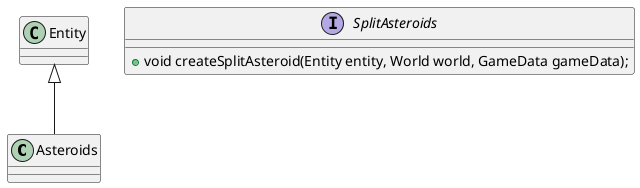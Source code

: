 @startuml
'https://plantuml.com/class-diagram

class Asteroids extends Entity{

}

interface SplitAsteroids{
+ void createSplitAsteroid(Entity entity, World world, GameData gameData);
}

@enduml